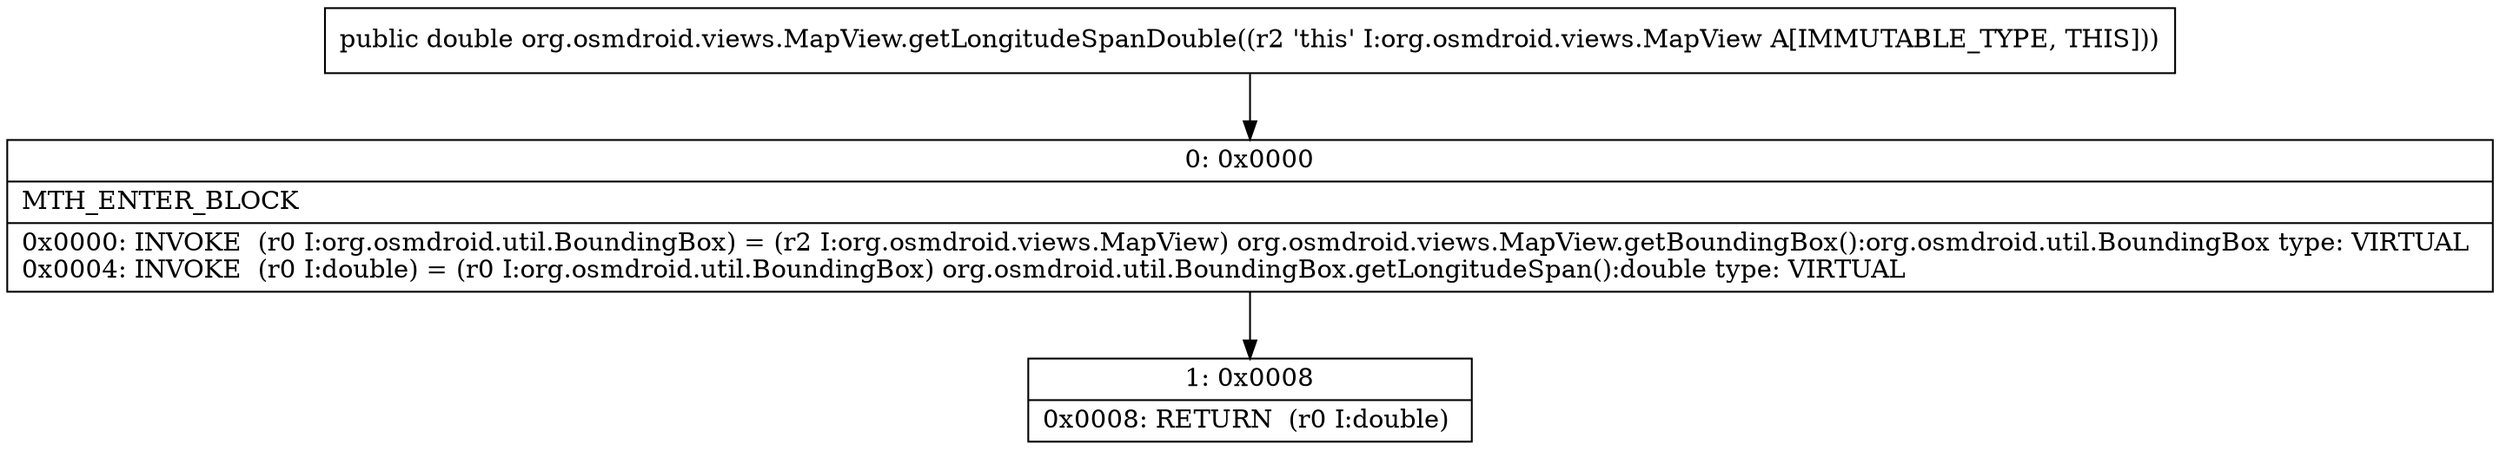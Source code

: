 digraph "CFG fororg.osmdroid.views.MapView.getLongitudeSpanDouble()D" {
Node_0 [shape=record,label="{0\:\ 0x0000|MTH_ENTER_BLOCK\l|0x0000: INVOKE  (r0 I:org.osmdroid.util.BoundingBox) = (r2 I:org.osmdroid.views.MapView) org.osmdroid.views.MapView.getBoundingBox():org.osmdroid.util.BoundingBox type: VIRTUAL \l0x0004: INVOKE  (r0 I:double) = (r0 I:org.osmdroid.util.BoundingBox) org.osmdroid.util.BoundingBox.getLongitudeSpan():double type: VIRTUAL \l}"];
Node_1 [shape=record,label="{1\:\ 0x0008|0x0008: RETURN  (r0 I:double) \l}"];
MethodNode[shape=record,label="{public double org.osmdroid.views.MapView.getLongitudeSpanDouble((r2 'this' I:org.osmdroid.views.MapView A[IMMUTABLE_TYPE, THIS])) }"];
MethodNode -> Node_0;
Node_0 -> Node_1;
}

